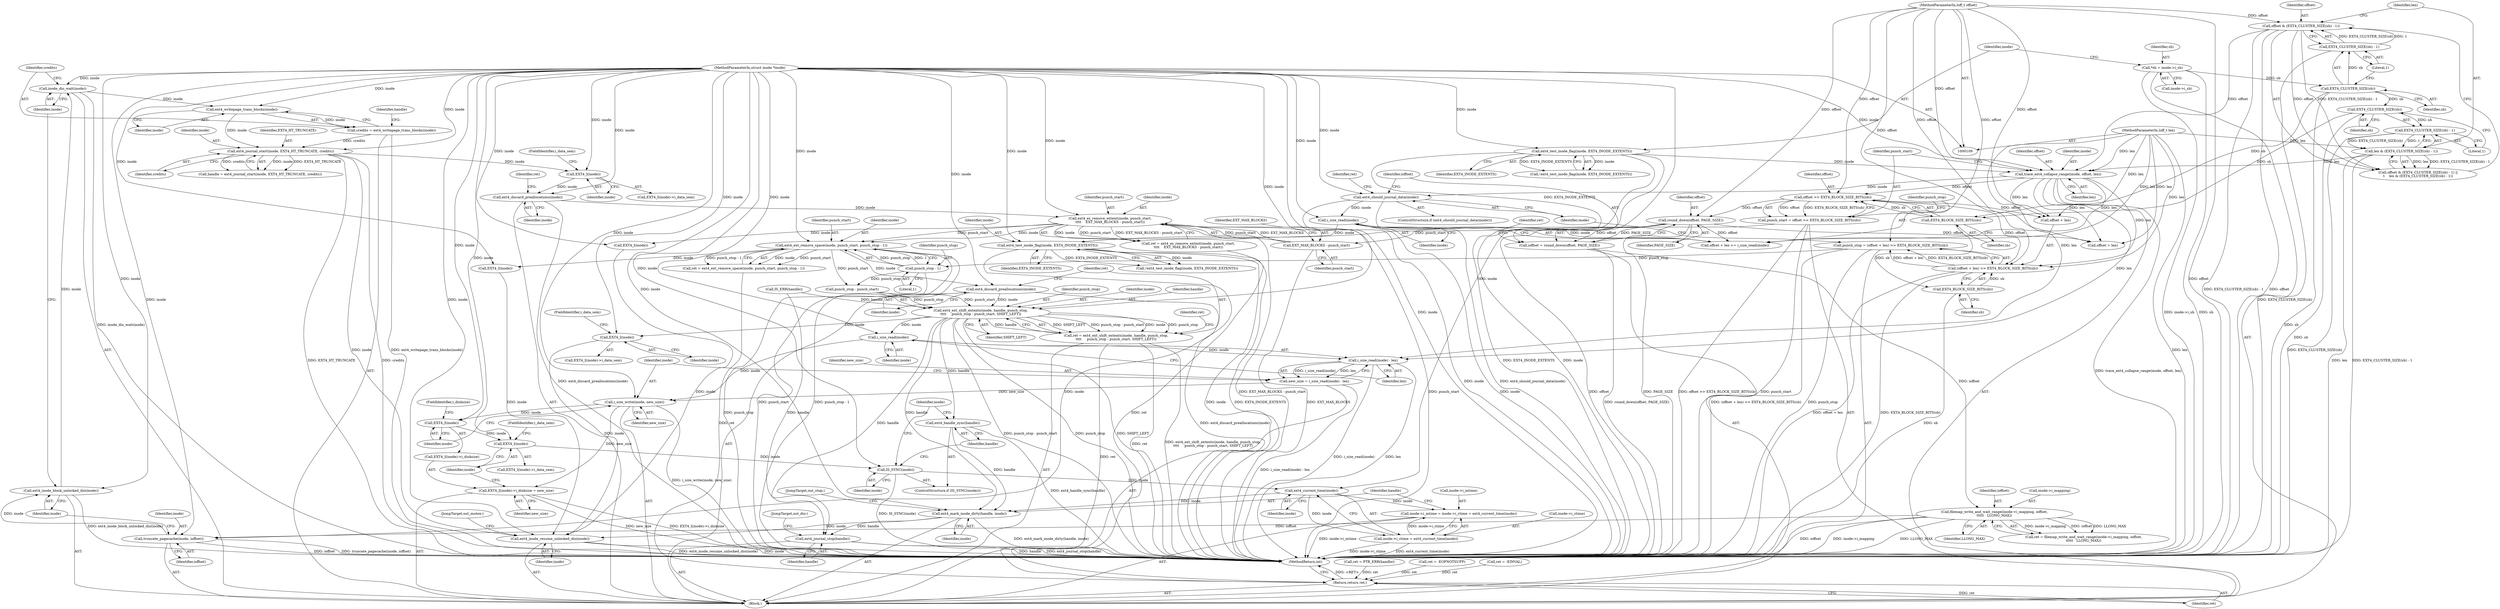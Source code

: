 digraph "1_linux_ea3d7209ca01da209cda6f0dea8be9cc4b7a933b@API" {
"1000309" [label="(Call,ext4_discard_preallocations(inode))"];
"1000293" [label="(Call,ext4_ext_remove_space(inode, punch_start, punch_stop - 1))"];
"1000275" [label="(Call,ext4_es_remove_extent(inode, punch_start,\n\t\t\t\t    EXT_MAX_BLOCKS - punch_start))"];
"1000271" [label="(Call,ext4_discard_preallocations(inode))"];
"1000268" [label="(Call,EXT4_I(inode))"];
"1000252" [label="(Call,ext4_journal_start(inode, EXT4_HT_TRUNCATE, credits))"];
"1000248" [label="(Call,ext4_writepage_trans_blocks(inode))"];
"1000244" [label="(Call,inode_dio_wait(inode))"];
"1000242" [label="(Call,ext4_inode_block_unlocked_dio(inode))"];
"1000239" [label="(Call,truncate_pagecache(inode, ioffset))"];
"1000230" [label="(Call,ext4_test_inode_flag(inode, EXT4_INODE_EXTENTS))"];
"1000220" [label="(Call,i_size_read(inode))"];
"1000180" [label="(Call,ext4_should_journal_data(inode))"];
"1000161" [label="(Call,trace_ext4_collapse_range(inode, offset, len))"];
"1000129" [label="(Call,ext4_test_inode_flag(inode, EXT4_INODE_EXTENTS))"];
"1000110" [label="(MethodParameterIn,struct inode *inode)"];
"1000137" [label="(Call,offset & (EXT4_CLUSTER_SIZE(sb) - 1))"];
"1000111" [label="(MethodParameterIn,loff_t offset)"];
"1000139" [label="(Call,EXT4_CLUSTER_SIZE(sb) - 1)"];
"1000140" [label="(Call,EXT4_CLUSTER_SIZE(sb))"];
"1000115" [label="(Call,*sb = inode->i_sb)"];
"1000143" [label="(Call,len & (EXT4_CLUSTER_SIZE(sb) - 1))"];
"1000112" [label="(MethodParameterIn,loff_t len)"];
"1000145" [label="(Call,EXT4_CLUSTER_SIZE(sb) - 1)"];
"1000146" [label="(Call,EXT4_CLUSTER_SIZE(sb))"];
"1000200" [label="(Call,filemap_write_and_wait_range(inode->i_mapping, ioffset,\n\t\t\t\t\t   LLONG_MAX))"];
"1000193" [label="(Call,ioffset = round_down(offset, PAGE_SIZE))"];
"1000195" [label="(Call,round_down(offset, PAGE_SIZE))"];
"1000167" [label="(Call,offset >> EXT4_BLOCK_SIZE_BITS(sb))"];
"1000169" [label="(Call,EXT4_BLOCK_SIZE_BITS(sb))"];
"1000246" [label="(Call,credits = ext4_writepage_trans_blocks(inode))"];
"1000278" [label="(Call,EXT_MAX_BLOCKS - punch_start)"];
"1000165" [label="(Call,punch_start = offset >> EXT4_BLOCK_SIZE_BITS(sb))"];
"1000296" [label="(Call,punch_stop - 1)"];
"1000171" [label="(Call,punch_stop = (offset + len) >> EXT4_BLOCK_SIZE_BITS(sb))"];
"1000173" [label="(Call,(offset + len) >> EXT4_BLOCK_SIZE_BITS(sb))"];
"1000177" [label="(Call,EXT4_BLOCK_SIZE_BITS(sb))"];
"1000313" [label="(Call,ext4_ext_shift_extents(inode, handle, punch_stop,\n\t\t\t\t     punch_stop - punch_start, SHIFT_LEFT))"];
"1000311" [label="(Call,ret = ext4_ext_shift_extents(inode, handle, punch_stop,\n\t\t\t\t     punch_stop - punch_start, SHIFT_LEFT))"];
"1000382" [label="(Return,return ret;)"];
"1000327" [label="(Call,EXT4_I(inode))"];
"1000374" [label="(Call,ext4_inode_resume_unlocked_dio(inode))"];
"1000334" [label="(Call,i_size_read(inode))"];
"1000333" [label="(Call,i_size_read(inode) - len)"];
"1000331" [label="(Call,new_size = i_size_read(inode) - len)"];
"1000337" [label="(Call,i_size_write(inode, new_size))"];
"1000340" [label="(Call,EXT4_I(inode)->i_disksize = new_size)"];
"1000342" [label="(Call,EXT4_I(inode))"];
"1000349" [label="(Call,EXT4_I(inode))"];
"1000353" [label="(Call,IS_SYNC(inode))"];
"1000365" [label="(Call,ext4_current_time(inode))"];
"1000357" [label="(Call,inode->i_mtime = inode->i_ctime = ext4_current_time(inode))"];
"1000361" [label="(Call,inode->i_ctime = ext4_current_time(inode))"];
"1000367" [label="(Call,ext4_mark_inode_dirty(handle, inode))"];
"1000371" [label="(Call,ext4_journal_stop(handle))"];
"1000355" [label="(Call,ext4_handle_sync(handle))"];
"1000246" [label="(Call,credits = ext4_writepage_trans_blocks(inode))"];
"1000244" [label="(Call,inode_dio_wait(inode))"];
"1000334" [label="(Call,i_size_read(inode))"];
"1000249" [label="(Identifier,inode)"];
"1000296" [label="(Call,punch_stop - 1)"];
"1000195" [label="(Call,round_down(offset, PAGE_SIZE))"];
"1000180" [label="(Call,ext4_should_journal_data(inode))"];
"1000272" [label="(Identifier,inode)"];
"1000354" [label="(Identifier,inode)"];
"1000142" [label="(Literal,1)"];
"1000140" [label="(Call,EXT4_CLUSTER_SIZE(sb))"];
"1000314" [label="(Identifier,inode)"];
"1000251" [label="(Identifier,handle)"];
"1000267" [label="(Call,EXT4_I(inode)->i_data_sem)"];
"1000177" [label="(Call,EXT4_BLOCK_SIZE_BITS(sb))"];
"1000317" [label="(Call,punch_stop - punch_start)"];
"1000216" [label="(Call,offset + len >= i_size_read(inode))"];
"1000257" [label="(Call,IS_ERR(handle))"];
"1000239" [label="(Call,truncate_pagecache(inode, ioffset))"];
"1000351" [label="(FieldIdentifier,i_data_sem)"];
"1000370" [label="(JumpTarget,out_stop:)"];
"1000111" [label="(MethodParameterIn,loff_t offset)"];
"1000169" [label="(Call,EXT4_BLOCK_SIZE_BITS(sb))"];
"1000331" [label="(Call,new_size = i_size_read(inode) - len)"];
"1000112" [label="(MethodParameterIn,loff_t len)"];
"1000280" [label="(Identifier,punch_start)"];
"1000198" [label="(Call,ret = filemap_write_and_wait_range(inode->i_mapping, ioffset,\n\t\t\t\t\t   LLONG_MAX))"];
"1000297" [label="(Identifier,punch_stop)"];
"1000145" [label="(Call,EXT4_CLUSTER_SIZE(sb) - 1)"];
"1000340" [label="(Call,EXT4_I(inode)->i_disksize = new_size)"];
"1000342" [label="(Call,EXT4_I(inode))"];
"1000276" [label="(Identifier,inode)"];
"1000193" [label="(Call,ioffset = round_down(offset, PAGE_SIZE))"];
"1000345" [label="(Identifier,new_size)"];
"1000368" [label="(Identifier,handle)"];
"1000241" [label="(Identifier,ioffset)"];
"1000328" [label="(Identifier,inode)"];
"1000217" [label="(Call,offset + len)"];
"1000277" [label="(Identifier,punch_start)"];
"1000166" [label="(Identifier,punch_start)"];
"1000181" [label="(Identifier,inode)"];
"1000335" [label="(Identifier,inode)"];
"1000194" [label="(Identifier,ioffset)"];
"1000350" [label="(Identifier,inode)"];
"1000320" [label="(Identifier,SHIFT_LEFT)"];
"1000344" [label="(FieldIdentifier,i_disksize)"];
"1000141" [label="(Identifier,sb)"];
"1000162" [label="(Identifier,inode)"];
"1000242" [label="(Call,ext4_inode_block_unlocked_dio(inode))"];
"1000163" [label="(Identifier,offset)"];
"1000375" [label="(Identifier,inode)"];
"1000312" [label="(Identifier,ret)"];
"1000129" [label="(Call,ext4_test_inode_flag(inode, EXT4_INODE_EXTENTS))"];
"1000147" [label="(Identifier,sb)"];
"1000232" [label="(Identifier,EXT4_INODE_EXTENTS)"];
"1000275" [label="(Call,ext4_es_remove_extent(inode, punch_start,\n\t\t\t\t    EXT_MAX_BLOCKS - punch_start))"];
"1000240" [label="(Identifier,inode)"];
"1000260" [label="(Call,ret = PTR_ERR(handle))"];
"1000229" [label="(Call,!ext4_test_inode_flag(inode, EXT4_INODE_EXTENTS))"];
"1000252" [label="(Call,ext4_journal_start(inode, EXT4_HT_TRUNCATE, credits))"];
"1000274" [label="(Identifier,ret)"];
"1000366" [label="(Identifier,inode)"];
"1000298" [label="(Literal,1)"];
"1000220" [label="(Call,i_size_read(inode))"];
"1000376" [label="(JumpTarget,out_mutex:)"];
"1000305" [label="(Call,EXT4_I(inode))"];
"1000128" [label="(Call,!ext4_test_inode_flag(inode, EXT4_INODE_EXTENTS))"];
"1000199" [label="(Identifier,ret)"];
"1000341" [label="(Call,EXT4_I(inode)->i_disksize)"];
"1000116" [label="(Identifier,sb)"];
"1000137" [label="(Call,offset & (EXT4_CLUSTER_SIZE(sb) - 1))"];
"1000204" [label="(Identifier,ioffset)"];
"1000295" [label="(Identifier,punch_start)"];
"1000269" [label="(Identifier,inode)"];
"1000234" [label="(Call,ret = -EOPNOTSUPP)"];
"1000255" [label="(Identifier,credits)"];
"1000171" [label="(Call,punch_stop = (offset + len) >> EXT4_BLOCK_SIZE_BITS(sb))"];
"1000352" [label="(ControlStructure,if (IS_SYNC(inode)))"];
"1000279" [label="(Identifier,EXT_MAX_BLOCKS)"];
"1000250" [label="(Call,handle = ext4_journal_start(inode, EXT4_HT_TRUNCATE, credits))"];
"1000143" [label="(Call,len & (EXT4_CLUSTER_SIZE(sb) - 1))"];
"1000327" [label="(Call,EXT4_I(inode))"];
"1000337" [label="(Call,i_size_write(inode, new_size))"];
"1000365" [label="(Call,ext4_current_time(inode))"];
"1000336" [label="(Identifier,len)"];
"1000362" [label="(Call,inode->i_ctime)"];
"1000373" [label="(JumpTarget,out_dio:)"];
"1000117" [label="(Call,inode->i_sb)"];
"1000138" [label="(Identifier,offset)"];
"1000268" [label="(Call,EXT4_I(inode))"];
"1000315" [label="(Identifier,handle)"];
"1000110" [label="(MethodParameterIn,struct inode *inode)"];
"1000353" [label="(Call,IS_SYNC(inode))"];
"1000173" [label="(Call,(offset + len) >> EXT4_BLOCK_SIZE_BITS(sb))"];
"1000170" [label="(Identifier,sb)"];
"1000253" [label="(Identifier,inode)"];
"1000374" [label="(Call,ext4_inode_resume_unlocked_dio(inode))"];
"1000270" [label="(FieldIdentifier,i_data_sem)"];
"1000223" [label="(Call,ret = -EINVAL)"];
"1000113" [label="(Block,)"];
"1000254" [label="(Identifier,EXT4_HT_TRUNCATE)"];
"1000164" [label="(Identifier,len)"];
"1000311" [label="(Call,ret = ext4_ext_shift_extents(inode, handle, punch_stop,\n\t\t\t\t     punch_stop - punch_start, SHIFT_LEFT))"];
"1000349" [label="(Call,EXT4_I(inode))"];
"1000383" [label="(Identifier,ret)"];
"1000356" [label="(Identifier,handle)"];
"1000357" [label="(Call,inode->i_mtime = inode->i_ctime = ext4_current_time(inode))"];
"1000310" [label="(Identifier,inode)"];
"1000165" [label="(Call,punch_start = offset >> EXT4_BLOCK_SIZE_BITS(sb))"];
"1000382" [label="(Return,return ret;)"];
"1000309" [label="(Call,ext4_discard_preallocations(inode))"];
"1000287" [label="(Call,EXT4_I(inode))"];
"1000197" [label="(Identifier,PAGE_SIZE)"];
"1000339" [label="(Identifier,new_size)"];
"1000371" [label="(Call,ext4_journal_stop(handle))"];
"1000367" [label="(Call,ext4_mark_inode_dirty(handle, inode))"];
"1000326" [label="(Call,EXT4_I(inode)->i_data_sem)"];
"1000196" [label="(Identifier,offset)"];
"1000333" [label="(Call,i_size_read(inode) - len)"];
"1000231" [label="(Identifier,inode)"];
"1000329" [label="(FieldIdentifier,i_data_sem)"];
"1000167" [label="(Call,offset >> EXT4_BLOCK_SIZE_BITS(sb))"];
"1000248" [label="(Call,ext4_writepage_trans_blocks(inode))"];
"1000148" [label="(Literal,1)"];
"1000146" [label="(Call,EXT4_CLUSTER_SIZE(sb))"];
"1000243" [label="(Identifier,inode)"];
"1000338" [label="(Identifier,inode)"];
"1000291" [label="(Call,ret = ext4_ext_remove_space(inode, punch_start, punch_stop - 1))"];
"1000361" [label="(Call,inode->i_ctime = ext4_current_time(inode))"];
"1000372" [label="(Identifier,handle)"];
"1000144" [label="(Identifier,len)"];
"1000384" [label="(MethodReturn,int)"];
"1000369" [label="(Identifier,inode)"];
"1000294" [label="(Identifier,inode)"];
"1000200" [label="(Call,filemap_write_and_wait_range(inode->i_mapping, ioffset,\n\t\t\t\t\t   LLONG_MAX))"];
"1000168" [label="(Identifier,offset)"];
"1000316" [label="(Identifier,punch_stop)"];
"1000115" [label="(Call,*sb = inode->i_sb)"];
"1000348" [label="(Call,EXT4_I(inode)->i_data_sem)"];
"1000273" [label="(Call,ret = ext4_es_remove_extent(inode, punch_start,\n\t\t\t\t    EXT_MAX_BLOCKS - punch_start))"];
"1000136" [label="(Call,offset & (EXT4_CLUSTER_SIZE(sb) - 1) ||\n\t    len & (EXT4_CLUSTER_SIZE(sb) - 1))"];
"1000161" [label="(Call,trace_ext4_collapse_range(inode, offset, len))"];
"1000332" [label="(Identifier,new_size)"];
"1000359" [label="(Identifier,inode)"];
"1000358" [label="(Call,inode->i_mtime)"];
"1000174" [label="(Call,offset + len)"];
"1000355" [label="(Call,ext4_handle_sync(handle))"];
"1000131" [label="(Identifier,EXT4_INODE_EXTENTS)"];
"1000230" [label="(Call,ext4_test_inode_flag(inode, EXT4_INODE_EXTENTS))"];
"1000221" [label="(Identifier,inode)"];
"1000313" [label="(Call,ext4_ext_shift_extents(inode, handle, punch_stop,\n\t\t\t\t     punch_stop - punch_start, SHIFT_LEFT))"];
"1000184" [label="(Identifier,ret)"];
"1000271" [label="(Call,ext4_discard_preallocations(inode))"];
"1000201" [label="(Call,inode->i_mapping)"];
"1000178" [label="(Identifier,sb)"];
"1000139" [label="(Call,EXT4_CLUSTER_SIZE(sb) - 1)"];
"1000247" [label="(Identifier,credits)"];
"1000322" [label="(Identifier,ret)"];
"1000278" [label="(Call,EXT_MAX_BLOCKS - punch_start)"];
"1000130" [label="(Identifier,inode)"];
"1000245" [label="(Identifier,inode)"];
"1000343" [label="(Identifier,inode)"];
"1000179" [label="(ControlStructure,if (ext4_should_journal_data(inode)))"];
"1000205" [label="(Identifier,LLONG_MAX)"];
"1000172" [label="(Identifier,punch_stop)"];
"1000293" [label="(Call,ext4_ext_remove_space(inode, punch_start, punch_stop - 1))"];
"1000309" -> "1000113"  [label="AST: "];
"1000309" -> "1000310"  [label="CFG: "];
"1000310" -> "1000309"  [label="AST: "];
"1000312" -> "1000309"  [label="CFG: "];
"1000309" -> "1000384"  [label="DDG: ext4_discard_preallocations(inode)"];
"1000293" -> "1000309"  [label="DDG: inode"];
"1000110" -> "1000309"  [label="DDG: inode"];
"1000309" -> "1000313"  [label="DDG: inode"];
"1000293" -> "1000291"  [label="AST: "];
"1000293" -> "1000296"  [label="CFG: "];
"1000294" -> "1000293"  [label="AST: "];
"1000295" -> "1000293"  [label="AST: "];
"1000296" -> "1000293"  [label="AST: "];
"1000291" -> "1000293"  [label="CFG: "];
"1000293" -> "1000384"  [label="DDG: punch_stop - 1"];
"1000293" -> "1000384"  [label="DDG: punch_start"];
"1000293" -> "1000291"  [label="DDG: inode"];
"1000293" -> "1000291"  [label="DDG: punch_start"];
"1000293" -> "1000291"  [label="DDG: punch_stop - 1"];
"1000275" -> "1000293"  [label="DDG: inode"];
"1000275" -> "1000293"  [label="DDG: punch_start"];
"1000110" -> "1000293"  [label="DDG: inode"];
"1000296" -> "1000293"  [label="DDG: punch_stop"];
"1000296" -> "1000293"  [label="DDG: 1"];
"1000293" -> "1000305"  [label="DDG: inode"];
"1000293" -> "1000317"  [label="DDG: punch_start"];
"1000275" -> "1000273"  [label="AST: "];
"1000275" -> "1000278"  [label="CFG: "];
"1000276" -> "1000275"  [label="AST: "];
"1000277" -> "1000275"  [label="AST: "];
"1000278" -> "1000275"  [label="AST: "];
"1000273" -> "1000275"  [label="CFG: "];
"1000275" -> "1000384"  [label="DDG: EXT_MAX_BLOCKS - punch_start"];
"1000275" -> "1000384"  [label="DDG: punch_start"];
"1000275" -> "1000273"  [label="DDG: inode"];
"1000275" -> "1000273"  [label="DDG: punch_start"];
"1000275" -> "1000273"  [label="DDG: EXT_MAX_BLOCKS - punch_start"];
"1000271" -> "1000275"  [label="DDG: inode"];
"1000110" -> "1000275"  [label="DDG: inode"];
"1000278" -> "1000275"  [label="DDG: punch_start"];
"1000278" -> "1000275"  [label="DDG: EXT_MAX_BLOCKS"];
"1000275" -> "1000287"  [label="DDG: inode"];
"1000271" -> "1000113"  [label="AST: "];
"1000271" -> "1000272"  [label="CFG: "];
"1000272" -> "1000271"  [label="AST: "];
"1000274" -> "1000271"  [label="CFG: "];
"1000271" -> "1000384"  [label="DDG: ext4_discard_preallocations(inode)"];
"1000268" -> "1000271"  [label="DDG: inode"];
"1000110" -> "1000271"  [label="DDG: inode"];
"1000268" -> "1000267"  [label="AST: "];
"1000268" -> "1000269"  [label="CFG: "];
"1000269" -> "1000268"  [label="AST: "];
"1000270" -> "1000268"  [label="CFG: "];
"1000252" -> "1000268"  [label="DDG: inode"];
"1000110" -> "1000268"  [label="DDG: inode"];
"1000252" -> "1000250"  [label="AST: "];
"1000252" -> "1000255"  [label="CFG: "];
"1000253" -> "1000252"  [label="AST: "];
"1000254" -> "1000252"  [label="AST: "];
"1000255" -> "1000252"  [label="AST: "];
"1000250" -> "1000252"  [label="CFG: "];
"1000252" -> "1000384"  [label="DDG: credits"];
"1000252" -> "1000384"  [label="DDG: EXT4_HT_TRUNCATE"];
"1000252" -> "1000250"  [label="DDG: inode"];
"1000252" -> "1000250"  [label="DDG: EXT4_HT_TRUNCATE"];
"1000252" -> "1000250"  [label="DDG: credits"];
"1000248" -> "1000252"  [label="DDG: inode"];
"1000110" -> "1000252"  [label="DDG: inode"];
"1000246" -> "1000252"  [label="DDG: credits"];
"1000252" -> "1000374"  [label="DDG: inode"];
"1000248" -> "1000246"  [label="AST: "];
"1000248" -> "1000249"  [label="CFG: "];
"1000249" -> "1000248"  [label="AST: "];
"1000246" -> "1000248"  [label="CFG: "];
"1000248" -> "1000246"  [label="DDG: inode"];
"1000244" -> "1000248"  [label="DDG: inode"];
"1000110" -> "1000248"  [label="DDG: inode"];
"1000244" -> "1000113"  [label="AST: "];
"1000244" -> "1000245"  [label="CFG: "];
"1000245" -> "1000244"  [label="AST: "];
"1000247" -> "1000244"  [label="CFG: "];
"1000244" -> "1000384"  [label="DDG: inode_dio_wait(inode)"];
"1000242" -> "1000244"  [label="DDG: inode"];
"1000110" -> "1000244"  [label="DDG: inode"];
"1000242" -> "1000113"  [label="AST: "];
"1000242" -> "1000243"  [label="CFG: "];
"1000243" -> "1000242"  [label="AST: "];
"1000245" -> "1000242"  [label="CFG: "];
"1000242" -> "1000384"  [label="DDG: ext4_inode_block_unlocked_dio(inode)"];
"1000239" -> "1000242"  [label="DDG: inode"];
"1000110" -> "1000242"  [label="DDG: inode"];
"1000239" -> "1000113"  [label="AST: "];
"1000239" -> "1000241"  [label="CFG: "];
"1000240" -> "1000239"  [label="AST: "];
"1000241" -> "1000239"  [label="AST: "];
"1000243" -> "1000239"  [label="CFG: "];
"1000239" -> "1000384"  [label="DDG: truncate_pagecache(inode, ioffset)"];
"1000239" -> "1000384"  [label="DDG: ioffset"];
"1000230" -> "1000239"  [label="DDG: inode"];
"1000110" -> "1000239"  [label="DDG: inode"];
"1000200" -> "1000239"  [label="DDG: ioffset"];
"1000230" -> "1000229"  [label="AST: "];
"1000230" -> "1000232"  [label="CFG: "];
"1000231" -> "1000230"  [label="AST: "];
"1000232" -> "1000230"  [label="AST: "];
"1000229" -> "1000230"  [label="CFG: "];
"1000230" -> "1000384"  [label="DDG: inode"];
"1000230" -> "1000384"  [label="DDG: EXT4_INODE_EXTENTS"];
"1000230" -> "1000229"  [label="DDG: inode"];
"1000230" -> "1000229"  [label="DDG: EXT4_INODE_EXTENTS"];
"1000220" -> "1000230"  [label="DDG: inode"];
"1000110" -> "1000230"  [label="DDG: inode"];
"1000129" -> "1000230"  [label="DDG: EXT4_INODE_EXTENTS"];
"1000220" -> "1000216"  [label="AST: "];
"1000220" -> "1000221"  [label="CFG: "];
"1000221" -> "1000220"  [label="AST: "];
"1000216" -> "1000220"  [label="CFG: "];
"1000220" -> "1000384"  [label="DDG: inode"];
"1000220" -> "1000216"  [label="DDG: inode"];
"1000180" -> "1000220"  [label="DDG: inode"];
"1000110" -> "1000220"  [label="DDG: inode"];
"1000180" -> "1000179"  [label="AST: "];
"1000180" -> "1000181"  [label="CFG: "];
"1000181" -> "1000180"  [label="AST: "];
"1000184" -> "1000180"  [label="CFG: "];
"1000194" -> "1000180"  [label="CFG: "];
"1000180" -> "1000384"  [label="DDG: inode"];
"1000180" -> "1000384"  [label="DDG: ext4_should_journal_data(inode)"];
"1000161" -> "1000180"  [label="DDG: inode"];
"1000110" -> "1000180"  [label="DDG: inode"];
"1000161" -> "1000113"  [label="AST: "];
"1000161" -> "1000164"  [label="CFG: "];
"1000162" -> "1000161"  [label="AST: "];
"1000163" -> "1000161"  [label="AST: "];
"1000164" -> "1000161"  [label="AST: "];
"1000166" -> "1000161"  [label="CFG: "];
"1000161" -> "1000384"  [label="DDG: trace_ext4_collapse_range(inode, offset, len)"];
"1000129" -> "1000161"  [label="DDG: inode"];
"1000110" -> "1000161"  [label="DDG: inode"];
"1000137" -> "1000161"  [label="DDG: offset"];
"1000111" -> "1000161"  [label="DDG: offset"];
"1000143" -> "1000161"  [label="DDG: len"];
"1000112" -> "1000161"  [label="DDG: len"];
"1000161" -> "1000167"  [label="DDG: offset"];
"1000161" -> "1000173"  [label="DDG: len"];
"1000161" -> "1000174"  [label="DDG: len"];
"1000161" -> "1000216"  [label="DDG: len"];
"1000161" -> "1000217"  [label="DDG: len"];
"1000161" -> "1000333"  [label="DDG: len"];
"1000129" -> "1000128"  [label="AST: "];
"1000129" -> "1000131"  [label="CFG: "];
"1000130" -> "1000129"  [label="AST: "];
"1000131" -> "1000129"  [label="AST: "];
"1000128" -> "1000129"  [label="CFG: "];
"1000129" -> "1000384"  [label="DDG: inode"];
"1000129" -> "1000384"  [label="DDG: EXT4_INODE_EXTENTS"];
"1000129" -> "1000128"  [label="DDG: inode"];
"1000129" -> "1000128"  [label="DDG: EXT4_INODE_EXTENTS"];
"1000110" -> "1000129"  [label="DDG: inode"];
"1000110" -> "1000109"  [label="AST: "];
"1000110" -> "1000384"  [label="DDG: inode"];
"1000110" -> "1000287"  [label="DDG: inode"];
"1000110" -> "1000305"  [label="DDG: inode"];
"1000110" -> "1000313"  [label="DDG: inode"];
"1000110" -> "1000327"  [label="DDG: inode"];
"1000110" -> "1000334"  [label="DDG: inode"];
"1000110" -> "1000337"  [label="DDG: inode"];
"1000110" -> "1000342"  [label="DDG: inode"];
"1000110" -> "1000349"  [label="DDG: inode"];
"1000110" -> "1000353"  [label="DDG: inode"];
"1000110" -> "1000365"  [label="DDG: inode"];
"1000110" -> "1000367"  [label="DDG: inode"];
"1000110" -> "1000374"  [label="DDG: inode"];
"1000137" -> "1000136"  [label="AST: "];
"1000137" -> "1000139"  [label="CFG: "];
"1000138" -> "1000137"  [label="AST: "];
"1000139" -> "1000137"  [label="AST: "];
"1000144" -> "1000137"  [label="CFG: "];
"1000136" -> "1000137"  [label="CFG: "];
"1000137" -> "1000384"  [label="DDG: EXT4_CLUSTER_SIZE(sb) - 1"];
"1000137" -> "1000384"  [label="DDG: offset"];
"1000137" -> "1000136"  [label="DDG: offset"];
"1000137" -> "1000136"  [label="DDG: EXT4_CLUSTER_SIZE(sb) - 1"];
"1000111" -> "1000137"  [label="DDG: offset"];
"1000139" -> "1000137"  [label="DDG: EXT4_CLUSTER_SIZE(sb)"];
"1000139" -> "1000137"  [label="DDG: 1"];
"1000111" -> "1000109"  [label="AST: "];
"1000111" -> "1000384"  [label="DDG: offset"];
"1000111" -> "1000167"  [label="DDG: offset"];
"1000111" -> "1000173"  [label="DDG: offset"];
"1000111" -> "1000174"  [label="DDG: offset"];
"1000111" -> "1000195"  [label="DDG: offset"];
"1000111" -> "1000216"  [label="DDG: offset"];
"1000111" -> "1000217"  [label="DDG: offset"];
"1000139" -> "1000142"  [label="CFG: "];
"1000140" -> "1000139"  [label="AST: "];
"1000142" -> "1000139"  [label="AST: "];
"1000139" -> "1000384"  [label="DDG: EXT4_CLUSTER_SIZE(sb)"];
"1000140" -> "1000139"  [label="DDG: sb"];
"1000140" -> "1000141"  [label="CFG: "];
"1000141" -> "1000140"  [label="AST: "];
"1000142" -> "1000140"  [label="CFG: "];
"1000140" -> "1000384"  [label="DDG: sb"];
"1000115" -> "1000140"  [label="DDG: sb"];
"1000140" -> "1000146"  [label="DDG: sb"];
"1000140" -> "1000169"  [label="DDG: sb"];
"1000115" -> "1000113"  [label="AST: "];
"1000115" -> "1000117"  [label="CFG: "];
"1000116" -> "1000115"  [label="AST: "];
"1000117" -> "1000115"  [label="AST: "];
"1000130" -> "1000115"  [label="CFG: "];
"1000115" -> "1000384"  [label="DDG: inode->i_sb"];
"1000115" -> "1000384"  [label="DDG: sb"];
"1000143" -> "1000136"  [label="AST: "];
"1000143" -> "1000145"  [label="CFG: "];
"1000144" -> "1000143"  [label="AST: "];
"1000145" -> "1000143"  [label="AST: "];
"1000136" -> "1000143"  [label="CFG: "];
"1000143" -> "1000384"  [label="DDG: len"];
"1000143" -> "1000384"  [label="DDG: EXT4_CLUSTER_SIZE(sb) - 1"];
"1000143" -> "1000136"  [label="DDG: len"];
"1000143" -> "1000136"  [label="DDG: EXT4_CLUSTER_SIZE(sb) - 1"];
"1000112" -> "1000143"  [label="DDG: len"];
"1000145" -> "1000143"  [label="DDG: EXT4_CLUSTER_SIZE(sb)"];
"1000145" -> "1000143"  [label="DDG: 1"];
"1000112" -> "1000109"  [label="AST: "];
"1000112" -> "1000384"  [label="DDG: len"];
"1000112" -> "1000173"  [label="DDG: len"];
"1000112" -> "1000174"  [label="DDG: len"];
"1000112" -> "1000216"  [label="DDG: len"];
"1000112" -> "1000217"  [label="DDG: len"];
"1000112" -> "1000333"  [label="DDG: len"];
"1000145" -> "1000148"  [label="CFG: "];
"1000146" -> "1000145"  [label="AST: "];
"1000148" -> "1000145"  [label="AST: "];
"1000145" -> "1000384"  [label="DDG: EXT4_CLUSTER_SIZE(sb)"];
"1000146" -> "1000145"  [label="DDG: sb"];
"1000146" -> "1000147"  [label="CFG: "];
"1000147" -> "1000146"  [label="AST: "];
"1000148" -> "1000146"  [label="CFG: "];
"1000146" -> "1000384"  [label="DDG: sb"];
"1000146" -> "1000169"  [label="DDG: sb"];
"1000200" -> "1000198"  [label="AST: "];
"1000200" -> "1000205"  [label="CFG: "];
"1000201" -> "1000200"  [label="AST: "];
"1000204" -> "1000200"  [label="AST: "];
"1000205" -> "1000200"  [label="AST: "];
"1000198" -> "1000200"  [label="CFG: "];
"1000200" -> "1000384"  [label="DDG: inode->i_mapping"];
"1000200" -> "1000384"  [label="DDG: LLONG_MAX"];
"1000200" -> "1000384"  [label="DDG: ioffset"];
"1000200" -> "1000198"  [label="DDG: inode->i_mapping"];
"1000200" -> "1000198"  [label="DDG: ioffset"];
"1000200" -> "1000198"  [label="DDG: LLONG_MAX"];
"1000193" -> "1000200"  [label="DDG: ioffset"];
"1000193" -> "1000113"  [label="AST: "];
"1000193" -> "1000195"  [label="CFG: "];
"1000194" -> "1000193"  [label="AST: "];
"1000195" -> "1000193"  [label="AST: "];
"1000199" -> "1000193"  [label="CFG: "];
"1000193" -> "1000384"  [label="DDG: round_down(offset, PAGE_SIZE)"];
"1000195" -> "1000193"  [label="DDG: offset"];
"1000195" -> "1000193"  [label="DDG: PAGE_SIZE"];
"1000195" -> "1000197"  [label="CFG: "];
"1000196" -> "1000195"  [label="AST: "];
"1000197" -> "1000195"  [label="AST: "];
"1000195" -> "1000384"  [label="DDG: PAGE_SIZE"];
"1000195" -> "1000384"  [label="DDG: offset"];
"1000167" -> "1000195"  [label="DDG: offset"];
"1000195" -> "1000216"  [label="DDG: offset"];
"1000195" -> "1000217"  [label="DDG: offset"];
"1000167" -> "1000165"  [label="AST: "];
"1000167" -> "1000169"  [label="CFG: "];
"1000168" -> "1000167"  [label="AST: "];
"1000169" -> "1000167"  [label="AST: "];
"1000165" -> "1000167"  [label="CFG: "];
"1000167" -> "1000165"  [label="DDG: offset"];
"1000167" -> "1000165"  [label="DDG: EXT4_BLOCK_SIZE_BITS(sb)"];
"1000169" -> "1000167"  [label="DDG: sb"];
"1000167" -> "1000173"  [label="DDG: offset"];
"1000167" -> "1000174"  [label="DDG: offset"];
"1000169" -> "1000170"  [label="CFG: "];
"1000170" -> "1000169"  [label="AST: "];
"1000169" -> "1000177"  [label="DDG: sb"];
"1000246" -> "1000113"  [label="AST: "];
"1000247" -> "1000246"  [label="AST: "];
"1000251" -> "1000246"  [label="CFG: "];
"1000246" -> "1000384"  [label="DDG: ext4_writepage_trans_blocks(inode)"];
"1000278" -> "1000280"  [label="CFG: "];
"1000279" -> "1000278"  [label="AST: "];
"1000280" -> "1000278"  [label="AST: "];
"1000278" -> "1000384"  [label="DDG: EXT_MAX_BLOCKS"];
"1000165" -> "1000278"  [label="DDG: punch_start"];
"1000165" -> "1000113"  [label="AST: "];
"1000166" -> "1000165"  [label="AST: "];
"1000172" -> "1000165"  [label="CFG: "];
"1000165" -> "1000384"  [label="DDG: punch_start"];
"1000165" -> "1000384"  [label="DDG: offset >> EXT4_BLOCK_SIZE_BITS(sb)"];
"1000296" -> "1000298"  [label="CFG: "];
"1000297" -> "1000296"  [label="AST: "];
"1000298" -> "1000296"  [label="AST: "];
"1000296" -> "1000384"  [label="DDG: punch_stop"];
"1000171" -> "1000296"  [label="DDG: punch_stop"];
"1000296" -> "1000317"  [label="DDG: punch_stop"];
"1000171" -> "1000113"  [label="AST: "];
"1000171" -> "1000173"  [label="CFG: "];
"1000172" -> "1000171"  [label="AST: "];
"1000173" -> "1000171"  [label="AST: "];
"1000181" -> "1000171"  [label="CFG: "];
"1000171" -> "1000384"  [label="DDG: punch_stop"];
"1000171" -> "1000384"  [label="DDG: (offset + len) >> EXT4_BLOCK_SIZE_BITS(sb)"];
"1000173" -> "1000171"  [label="DDG: offset + len"];
"1000173" -> "1000171"  [label="DDG: EXT4_BLOCK_SIZE_BITS(sb)"];
"1000173" -> "1000177"  [label="CFG: "];
"1000174" -> "1000173"  [label="AST: "];
"1000177" -> "1000173"  [label="AST: "];
"1000173" -> "1000384"  [label="DDG: EXT4_BLOCK_SIZE_BITS(sb)"];
"1000173" -> "1000384"  [label="DDG: offset + len"];
"1000177" -> "1000173"  [label="DDG: sb"];
"1000177" -> "1000178"  [label="CFG: "];
"1000178" -> "1000177"  [label="AST: "];
"1000177" -> "1000384"  [label="DDG: sb"];
"1000313" -> "1000311"  [label="AST: "];
"1000313" -> "1000320"  [label="CFG: "];
"1000314" -> "1000313"  [label="AST: "];
"1000315" -> "1000313"  [label="AST: "];
"1000316" -> "1000313"  [label="AST: "];
"1000317" -> "1000313"  [label="AST: "];
"1000320" -> "1000313"  [label="AST: "];
"1000311" -> "1000313"  [label="CFG: "];
"1000313" -> "1000384"  [label="DDG: punch_stop"];
"1000313" -> "1000384"  [label="DDG: SHIFT_LEFT"];
"1000313" -> "1000384"  [label="DDG: punch_stop - punch_start"];
"1000313" -> "1000311"  [label="DDG: SHIFT_LEFT"];
"1000313" -> "1000311"  [label="DDG: punch_stop - punch_start"];
"1000313" -> "1000311"  [label="DDG: inode"];
"1000313" -> "1000311"  [label="DDG: punch_stop"];
"1000313" -> "1000311"  [label="DDG: handle"];
"1000257" -> "1000313"  [label="DDG: handle"];
"1000317" -> "1000313"  [label="DDG: punch_stop"];
"1000317" -> "1000313"  [label="DDG: punch_start"];
"1000313" -> "1000327"  [label="DDG: inode"];
"1000313" -> "1000334"  [label="DDG: inode"];
"1000313" -> "1000355"  [label="DDG: handle"];
"1000313" -> "1000367"  [label="DDG: handle"];
"1000313" -> "1000371"  [label="DDG: handle"];
"1000311" -> "1000113"  [label="AST: "];
"1000312" -> "1000311"  [label="AST: "];
"1000322" -> "1000311"  [label="CFG: "];
"1000311" -> "1000384"  [label="DDG: ret"];
"1000311" -> "1000384"  [label="DDG: ext4_ext_shift_extents(inode, handle, punch_stop,\n\t\t\t\t     punch_stop - punch_start, SHIFT_LEFT)"];
"1000311" -> "1000382"  [label="DDG: ret"];
"1000382" -> "1000113"  [label="AST: "];
"1000382" -> "1000383"  [label="CFG: "];
"1000383" -> "1000382"  [label="AST: "];
"1000384" -> "1000382"  [label="CFG: "];
"1000382" -> "1000384"  [label="DDG: <RET>"];
"1000383" -> "1000382"  [label="DDG: ret"];
"1000291" -> "1000382"  [label="DDG: ret"];
"1000234" -> "1000382"  [label="DDG: ret"];
"1000273" -> "1000382"  [label="DDG: ret"];
"1000260" -> "1000382"  [label="DDG: ret"];
"1000223" -> "1000382"  [label="DDG: ret"];
"1000327" -> "1000326"  [label="AST: "];
"1000327" -> "1000328"  [label="CFG: "];
"1000328" -> "1000327"  [label="AST: "];
"1000329" -> "1000327"  [label="CFG: "];
"1000327" -> "1000374"  [label="DDG: inode"];
"1000374" -> "1000113"  [label="AST: "];
"1000374" -> "1000375"  [label="CFG: "];
"1000375" -> "1000374"  [label="AST: "];
"1000376" -> "1000374"  [label="CFG: "];
"1000374" -> "1000384"  [label="DDG: inode"];
"1000374" -> "1000384"  [label="DDG: ext4_inode_resume_unlocked_dio(inode)"];
"1000367" -> "1000374"  [label="DDG: inode"];
"1000305" -> "1000374"  [label="DDG: inode"];
"1000287" -> "1000374"  [label="DDG: inode"];
"1000334" -> "1000333"  [label="AST: "];
"1000334" -> "1000335"  [label="CFG: "];
"1000335" -> "1000334"  [label="AST: "];
"1000336" -> "1000334"  [label="CFG: "];
"1000334" -> "1000333"  [label="DDG: inode"];
"1000334" -> "1000337"  [label="DDG: inode"];
"1000333" -> "1000331"  [label="AST: "];
"1000333" -> "1000336"  [label="CFG: "];
"1000336" -> "1000333"  [label="AST: "];
"1000331" -> "1000333"  [label="CFG: "];
"1000333" -> "1000384"  [label="DDG: i_size_read(inode)"];
"1000333" -> "1000384"  [label="DDG: len"];
"1000333" -> "1000331"  [label="DDG: i_size_read(inode)"];
"1000333" -> "1000331"  [label="DDG: len"];
"1000331" -> "1000113"  [label="AST: "];
"1000332" -> "1000331"  [label="AST: "];
"1000338" -> "1000331"  [label="CFG: "];
"1000331" -> "1000384"  [label="DDG: i_size_read(inode) - len"];
"1000331" -> "1000337"  [label="DDG: new_size"];
"1000337" -> "1000113"  [label="AST: "];
"1000337" -> "1000339"  [label="CFG: "];
"1000338" -> "1000337"  [label="AST: "];
"1000339" -> "1000337"  [label="AST: "];
"1000343" -> "1000337"  [label="CFG: "];
"1000337" -> "1000384"  [label="DDG: i_size_write(inode, new_size)"];
"1000337" -> "1000340"  [label="DDG: new_size"];
"1000337" -> "1000342"  [label="DDG: inode"];
"1000340" -> "1000113"  [label="AST: "];
"1000340" -> "1000345"  [label="CFG: "];
"1000341" -> "1000340"  [label="AST: "];
"1000345" -> "1000340"  [label="AST: "];
"1000350" -> "1000340"  [label="CFG: "];
"1000340" -> "1000384"  [label="DDG: new_size"];
"1000340" -> "1000384"  [label="DDG: EXT4_I(inode)->i_disksize"];
"1000342" -> "1000341"  [label="AST: "];
"1000342" -> "1000343"  [label="CFG: "];
"1000343" -> "1000342"  [label="AST: "];
"1000344" -> "1000342"  [label="CFG: "];
"1000342" -> "1000349"  [label="DDG: inode"];
"1000349" -> "1000348"  [label="AST: "];
"1000349" -> "1000350"  [label="CFG: "];
"1000350" -> "1000349"  [label="AST: "];
"1000351" -> "1000349"  [label="CFG: "];
"1000349" -> "1000353"  [label="DDG: inode"];
"1000353" -> "1000352"  [label="AST: "];
"1000353" -> "1000354"  [label="CFG: "];
"1000354" -> "1000353"  [label="AST: "];
"1000356" -> "1000353"  [label="CFG: "];
"1000359" -> "1000353"  [label="CFG: "];
"1000353" -> "1000384"  [label="DDG: IS_SYNC(inode)"];
"1000353" -> "1000365"  [label="DDG: inode"];
"1000365" -> "1000361"  [label="AST: "];
"1000365" -> "1000366"  [label="CFG: "];
"1000366" -> "1000365"  [label="AST: "];
"1000361" -> "1000365"  [label="CFG: "];
"1000365" -> "1000357"  [label="DDG: inode"];
"1000365" -> "1000361"  [label="DDG: inode"];
"1000365" -> "1000367"  [label="DDG: inode"];
"1000357" -> "1000113"  [label="AST: "];
"1000357" -> "1000361"  [label="CFG: "];
"1000358" -> "1000357"  [label="AST: "];
"1000361" -> "1000357"  [label="AST: "];
"1000368" -> "1000357"  [label="CFG: "];
"1000357" -> "1000384"  [label="DDG: inode->i_mtime"];
"1000361" -> "1000357"  [label="DDG: inode->i_ctime"];
"1000362" -> "1000361"  [label="AST: "];
"1000361" -> "1000384"  [label="DDG: ext4_current_time(inode)"];
"1000361" -> "1000384"  [label="DDG: inode->i_ctime"];
"1000367" -> "1000113"  [label="AST: "];
"1000367" -> "1000369"  [label="CFG: "];
"1000368" -> "1000367"  [label="AST: "];
"1000369" -> "1000367"  [label="AST: "];
"1000370" -> "1000367"  [label="CFG: "];
"1000367" -> "1000384"  [label="DDG: ext4_mark_inode_dirty(handle, inode)"];
"1000355" -> "1000367"  [label="DDG: handle"];
"1000367" -> "1000371"  [label="DDG: handle"];
"1000371" -> "1000113"  [label="AST: "];
"1000371" -> "1000372"  [label="CFG: "];
"1000372" -> "1000371"  [label="AST: "];
"1000373" -> "1000371"  [label="CFG: "];
"1000371" -> "1000384"  [label="DDG: handle"];
"1000371" -> "1000384"  [label="DDG: ext4_journal_stop(handle)"];
"1000257" -> "1000371"  [label="DDG: handle"];
"1000355" -> "1000352"  [label="AST: "];
"1000355" -> "1000356"  [label="CFG: "];
"1000356" -> "1000355"  [label="AST: "];
"1000359" -> "1000355"  [label="CFG: "];
"1000355" -> "1000384"  [label="DDG: ext4_handle_sync(handle)"];
}
